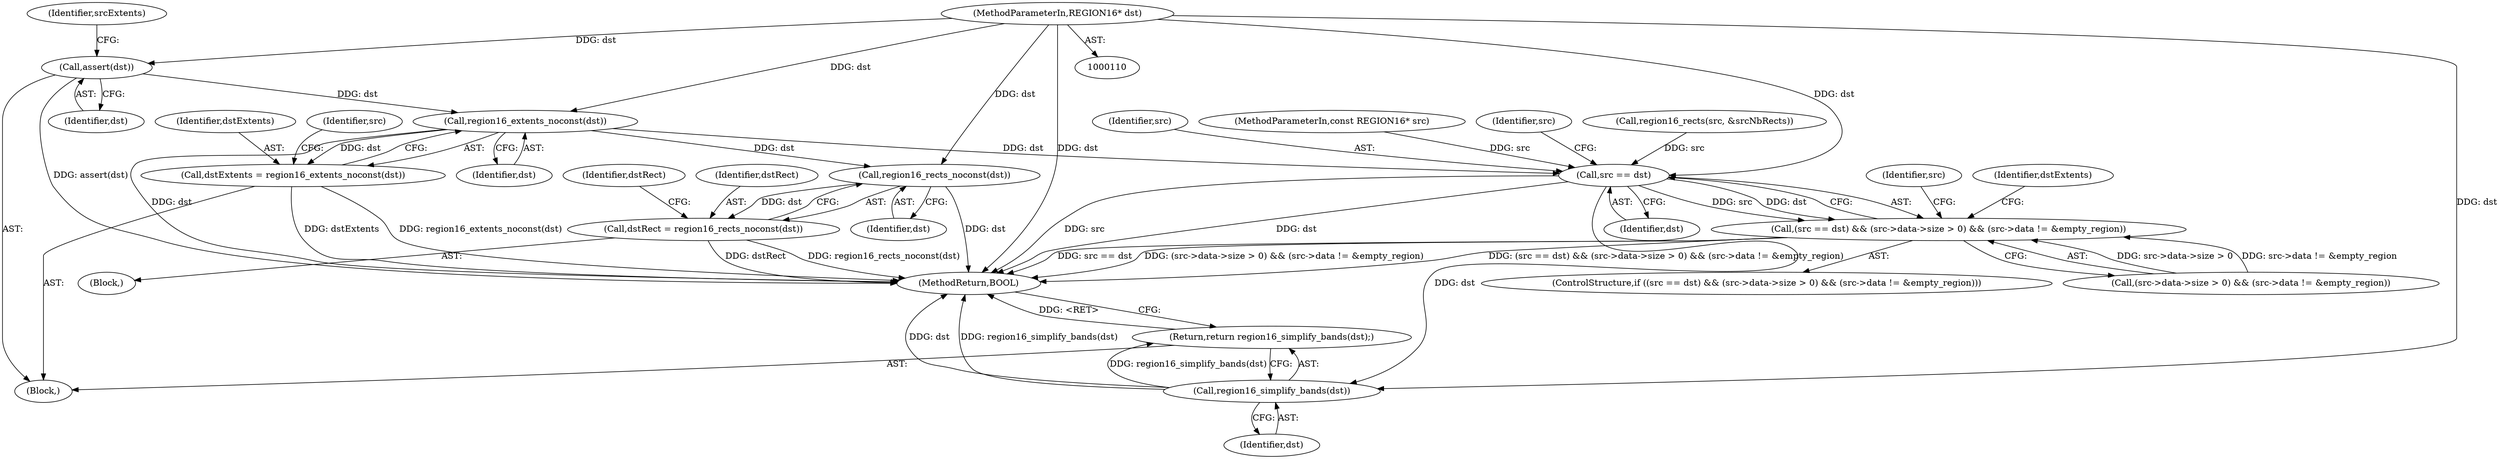 digraph "0_FreeRDP_fc80ab45621bd966f70594c0b7393ec005a94007_2@pointer" {
"1000146" [label="(Call,region16_extents_noconst(dst))"];
"1000138" [label="(Call,assert(dst))"];
"1000111" [label="(MethodParameterIn,REGION16* dst)"];
"1000144" [label="(Call,dstExtents = region16_extents_noconst(dst))"];
"1000174" [label="(Call,region16_rects_noconst(dst))"];
"1000172" [label="(Call,dstRect = region16_rects_noconst(dst))"];
"1000549" [label="(Call,src == dst)"];
"1000548" [label="(Call,(src == dst) && (src->data->size > 0) && (src->data != &empty_region))"];
"1000662" [label="(Call,region16_simplify_bands(dst))"];
"1000661" [label="(Return,return region16_simplify_bands(dst);)"];
"1000173" [label="(Identifier,dstRect)"];
"1000114" [label="(Block,)"];
"1000141" [label="(Identifier,srcExtents)"];
"1000568" [label="(Identifier,src)"];
"1000152" [label="(Block,)"];
"1000663" [label="(Identifier,dst)"];
"1000552" [label="(Call,(src->data->size > 0) && (src->data != &empty_region))"];
"1000174" [label="(Call,region16_rects_noconst(dst))"];
"1000145" [label="(Identifier,dstExtents)"];
"1000138" [label="(Call,assert(dst))"];
"1000547" [label="(ControlStructure,if ((src == dst) && (src->data->size > 0) && (src->data != &empty_region)))"];
"1000550" [label="(Identifier,src)"];
"1000178" [label="(Identifier,dstRect)"];
"1000144" [label="(Call,dstExtents = region16_extents_noconst(dst))"];
"1000548" [label="(Call,(src == dst) && (src->data->size > 0) && (src->data != &empty_region))"];
"1000146" [label="(Call,region16_extents_noconst(dst))"];
"1000112" [label="(MethodParameterIn,const REGION16* src)"];
"1000111" [label="(MethodParameterIn,REGION16* dst)"];
"1000139" [label="(Identifier,dst)"];
"1000175" [label="(Identifier,dst)"];
"1000551" [label="(Identifier,dst)"];
"1000556" [label="(Identifier,src)"];
"1000661" [label="(Return,return region16_simplify_bands(dst);)"];
"1000572" [label="(Identifier,dstExtents)"];
"1000664" [label="(MethodReturn,BOOL)"];
"1000549" [label="(Call,src == dst)"];
"1000172" [label="(Call,dstRect = region16_rects_noconst(dst))"];
"1000147" [label="(Identifier,dst)"];
"1000278" [label="(Call,region16_rects(src, &srcNbRects))"];
"1000151" [label="(Identifier,src)"];
"1000662" [label="(Call,region16_simplify_bands(dst))"];
"1000146" -> "1000144"  [label="AST: "];
"1000146" -> "1000147"  [label="CFG: "];
"1000147" -> "1000146"  [label="AST: "];
"1000144" -> "1000146"  [label="CFG: "];
"1000146" -> "1000664"  [label="DDG: dst"];
"1000146" -> "1000144"  [label="DDG: dst"];
"1000138" -> "1000146"  [label="DDG: dst"];
"1000111" -> "1000146"  [label="DDG: dst"];
"1000146" -> "1000174"  [label="DDG: dst"];
"1000146" -> "1000549"  [label="DDG: dst"];
"1000138" -> "1000114"  [label="AST: "];
"1000138" -> "1000139"  [label="CFG: "];
"1000139" -> "1000138"  [label="AST: "];
"1000141" -> "1000138"  [label="CFG: "];
"1000138" -> "1000664"  [label="DDG: assert(dst)"];
"1000111" -> "1000138"  [label="DDG: dst"];
"1000111" -> "1000110"  [label="AST: "];
"1000111" -> "1000664"  [label="DDG: dst"];
"1000111" -> "1000174"  [label="DDG: dst"];
"1000111" -> "1000549"  [label="DDG: dst"];
"1000111" -> "1000662"  [label="DDG: dst"];
"1000144" -> "1000114"  [label="AST: "];
"1000145" -> "1000144"  [label="AST: "];
"1000151" -> "1000144"  [label="CFG: "];
"1000144" -> "1000664"  [label="DDG: dstExtents"];
"1000144" -> "1000664"  [label="DDG: region16_extents_noconst(dst)"];
"1000174" -> "1000172"  [label="AST: "];
"1000174" -> "1000175"  [label="CFG: "];
"1000175" -> "1000174"  [label="AST: "];
"1000172" -> "1000174"  [label="CFG: "];
"1000174" -> "1000664"  [label="DDG: dst"];
"1000174" -> "1000172"  [label="DDG: dst"];
"1000172" -> "1000152"  [label="AST: "];
"1000173" -> "1000172"  [label="AST: "];
"1000178" -> "1000172"  [label="CFG: "];
"1000172" -> "1000664"  [label="DDG: dstRect"];
"1000172" -> "1000664"  [label="DDG: region16_rects_noconst(dst)"];
"1000549" -> "1000548"  [label="AST: "];
"1000549" -> "1000551"  [label="CFG: "];
"1000550" -> "1000549"  [label="AST: "];
"1000551" -> "1000549"  [label="AST: "];
"1000556" -> "1000549"  [label="CFG: "];
"1000548" -> "1000549"  [label="CFG: "];
"1000549" -> "1000664"  [label="DDG: src"];
"1000549" -> "1000664"  [label="DDG: dst"];
"1000549" -> "1000548"  [label="DDG: src"];
"1000549" -> "1000548"  [label="DDG: dst"];
"1000278" -> "1000549"  [label="DDG: src"];
"1000112" -> "1000549"  [label="DDG: src"];
"1000549" -> "1000662"  [label="DDG: dst"];
"1000548" -> "1000547"  [label="AST: "];
"1000548" -> "1000552"  [label="CFG: "];
"1000552" -> "1000548"  [label="AST: "];
"1000568" -> "1000548"  [label="CFG: "];
"1000572" -> "1000548"  [label="CFG: "];
"1000548" -> "1000664"  [label="DDG: (src == dst) && (src->data->size > 0) && (src->data != &empty_region)"];
"1000548" -> "1000664"  [label="DDG: src == dst"];
"1000548" -> "1000664"  [label="DDG: (src->data->size > 0) && (src->data != &empty_region)"];
"1000552" -> "1000548"  [label="DDG: src->data->size > 0"];
"1000552" -> "1000548"  [label="DDG: src->data != &empty_region"];
"1000662" -> "1000661"  [label="AST: "];
"1000662" -> "1000663"  [label="CFG: "];
"1000663" -> "1000662"  [label="AST: "];
"1000661" -> "1000662"  [label="CFG: "];
"1000662" -> "1000664"  [label="DDG: dst"];
"1000662" -> "1000664"  [label="DDG: region16_simplify_bands(dst)"];
"1000662" -> "1000661"  [label="DDG: region16_simplify_bands(dst)"];
"1000661" -> "1000114"  [label="AST: "];
"1000664" -> "1000661"  [label="CFG: "];
"1000661" -> "1000664"  [label="DDG: <RET>"];
}
